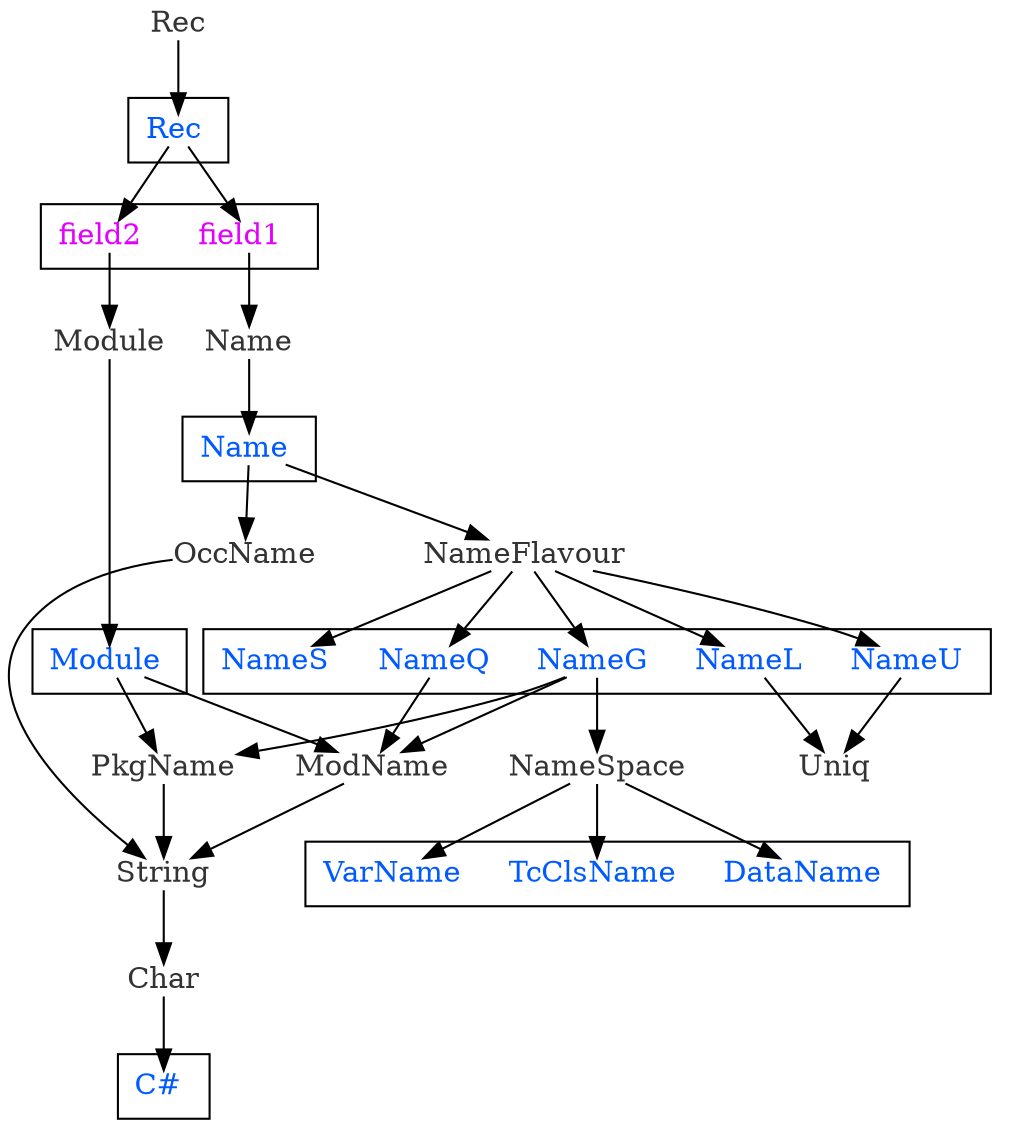 digraph G {
subgraph cluster_0{"Rec "}
subgraph cluster_1{"field1  "
"field2  "}
subgraph cluster_2{"Module "}
subgraph cluster_3{"Name "}
subgraph cluster_4{"NameG "
"NameL "
"NameQ "
"NameS "
"NameU "}
subgraph cluster_5{"DataName "
"TcClsName "
"VarName "}
subgraph cluster_6{}
subgraph cluster_7{}
subgraph cluster_8{"C# "}
"field1  " [shape=plain, fontcolor="#e300ff"]
"field2  " [shape=plain, fontcolor="#e300ff"]
"C# " [shape=plain, fontcolor="#005aff"]




"DataName " [shape=plain, fontcolor="#005aff"]
"Module " [shape=plain, fontcolor="#005aff"]
"Name " [shape=plain, fontcolor="#005aff"]
"NameG " [shape=plain, fontcolor="#005aff"]
"NameL " [shape=plain, fontcolor="#005aff"]
"NameQ " [shape=plain, fontcolor="#005aff"]
"NameS " [shape=plain, fontcolor="#005aff"]
"NameU " [shape=plain, fontcolor="#005aff"]
"TcClsName " [shape=plain, fontcolor="#005aff"]
"VarName " [shape=plain, fontcolor="#005aff"]
"Rec " [shape=plain, fontcolor="#005aff"]
"String" [shape=plain, fontcolor="#333333"]
"Char" [shape=plain, fontcolor="#333333"]


"ModName" [shape=plain, fontcolor="#333333"]
"Module" [shape=plain, fontcolor="#333333"]
"Name" [shape=plain, fontcolor="#333333"]
"NameFlavour" [shape=plain, fontcolor="#333333"]
"NameSpace" [shape=plain, fontcolor="#333333"]
"OccName" [shape=plain, fontcolor="#333333"]
"PkgName" [shape=plain, fontcolor="#333333"]
"Uniq" [shape=plain, fontcolor="#333333"]
"Rec" [shape=plain, fontcolor="#333333"]
"field1  " -> "Name"
"field2  " -> "Module"






"Module " -> "ModName"
"Module " -> "PkgName"
"Name " -> "NameFlavour"
"Name " -> "OccName"
"NameG " -> "ModName"
"NameG " -> "NameSpace"
"NameG " -> "PkgName"
"NameL " -> "Uniq"
"NameQ " -> "ModName"

"NameU " -> "Uniq"


"Rec " -> "field1  "
"Rec " -> "field2  "
"String" -> "Char"
"Char" -> "C# "


"ModName" -> "String"
"Module" -> "Module "
"Name" -> "Name "
"NameFlavour" -> "NameG "
"NameFlavour" -> "NameL "
"NameFlavour" -> "NameQ "
"NameFlavour" -> "NameS "
"NameFlavour" -> "NameU "
"NameSpace" -> "DataName "
"NameSpace" -> "TcClsName "
"NameSpace" -> "VarName "
"OccName" -> "String"
"PkgName" -> "String"

"Rec" -> "Rec "
}